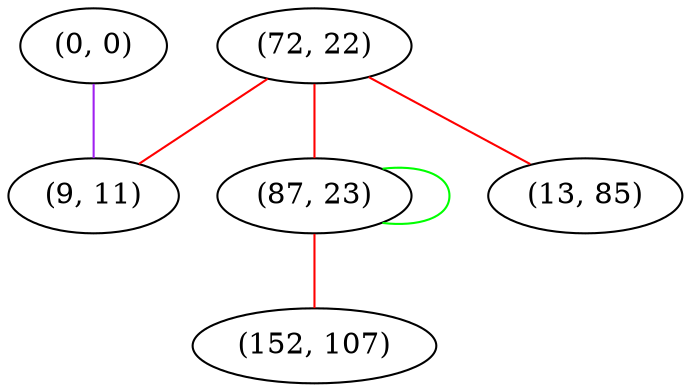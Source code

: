 graph "" {
"(0, 0)";
"(72, 22)";
"(87, 23)";
"(9, 11)";
"(152, 107)";
"(13, 85)";
"(0, 0)" -- "(9, 11)"  [color=purple, key=0, weight=4];
"(72, 22)" -- "(9, 11)"  [color=red, key=0, weight=1];
"(72, 22)" -- "(13, 85)"  [color=red, key=0, weight=1];
"(72, 22)" -- "(87, 23)"  [color=red, key=0, weight=1];
"(87, 23)" -- "(152, 107)"  [color=red, key=0, weight=1];
"(87, 23)" -- "(87, 23)"  [color=green, key=0, weight=2];
}
